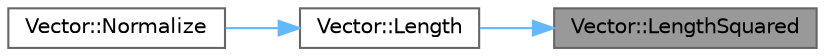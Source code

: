 digraph "Vector::LengthSquared"
{
 // LATEX_PDF_SIZE
  bgcolor="transparent";
  edge [fontname=Helvetica,fontsize=10,labelfontname=Helvetica,labelfontsize=10];
  node [fontname=Helvetica,fontsize=10,shape=box,height=0.2,width=0.4];
  rankdir="RL";
  Node1 [id="Node000001",label="Vector::LengthSquared",height=0.2,width=0.4,color="gray40", fillcolor="grey60", style="filled", fontcolor="black",tooltip=" "];
  Node1 -> Node2 [id="edge1_Node000001_Node000002",dir="back",color="steelblue1",style="solid",tooltip=" "];
  Node2 [id="Node000002",label="Vector::Length",height=0.2,width=0.4,color="grey40", fillcolor="white", style="filled",URL="$struct_vector.html#ad6627aefb18a1321357f19b3ad79f91a",tooltip=" "];
  Node2 -> Node3 [id="edge2_Node000002_Node000003",dir="back",color="steelblue1",style="solid",tooltip=" "];
  Node3 [id="Node000003",label="Vector::Normalize",height=0.2,width=0.4,color="grey40", fillcolor="white", style="filled",URL="$struct_vector.html#a37fafbf4bf8aa73238f45b785658132b",tooltip=" "];
}
